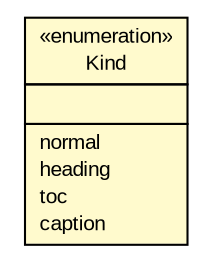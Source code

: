 #!/usr/local/bin/dot
#
# Class diagram 
# Generated by UMLGraph version R5_6_6-6-g3bdff0 (http://www.umlgraph.org/)
#

digraph G {
	edge [fontname="arial",fontsize=10,labelfontname="arial",labelfontsize=10];
	node [fontname="arial",fontsize=10,shape=plaintext];
	nodesep=0.25;
	ranksep=0.5;
	// org.tanjakostic.jcleancim.docgen.writer.word.doc.DocWordWriter.WordBuiltinStyles.Kind
	c105968 [label=<<table title="org.tanjakostic.jcleancim.docgen.writer.word.doc.DocWordWriter.WordBuiltinStyles.Kind" border="0" cellborder="1" cellspacing="0" cellpadding="2" port="p" bgcolor="lemonChiffon" href="./DocWordWriter.WordBuiltinStyles.Kind.html">
		<tr><td><table border="0" cellspacing="0" cellpadding="1">
<tr><td align="center" balign="center"> &#171;enumeration&#187; </td></tr>
<tr><td align="center" balign="center"> Kind </td></tr>
		</table></td></tr>
		<tr><td><table border="0" cellspacing="0" cellpadding="1">
<tr><td align="left" balign="left">  </td></tr>
		</table></td></tr>
		<tr><td><table border="0" cellspacing="0" cellpadding="1">
<tr><td align="left" balign="left"> normal </td></tr>
<tr><td align="left" balign="left"> heading </td></tr>
<tr><td align="left" balign="left"> toc </td></tr>
<tr><td align="left" balign="left"> caption </td></tr>
		</table></td></tr>
		</table>>, URL="./DocWordWriter.WordBuiltinStyles.Kind.html", fontname="arial", fontcolor="black", fontsize=10.0];
}

